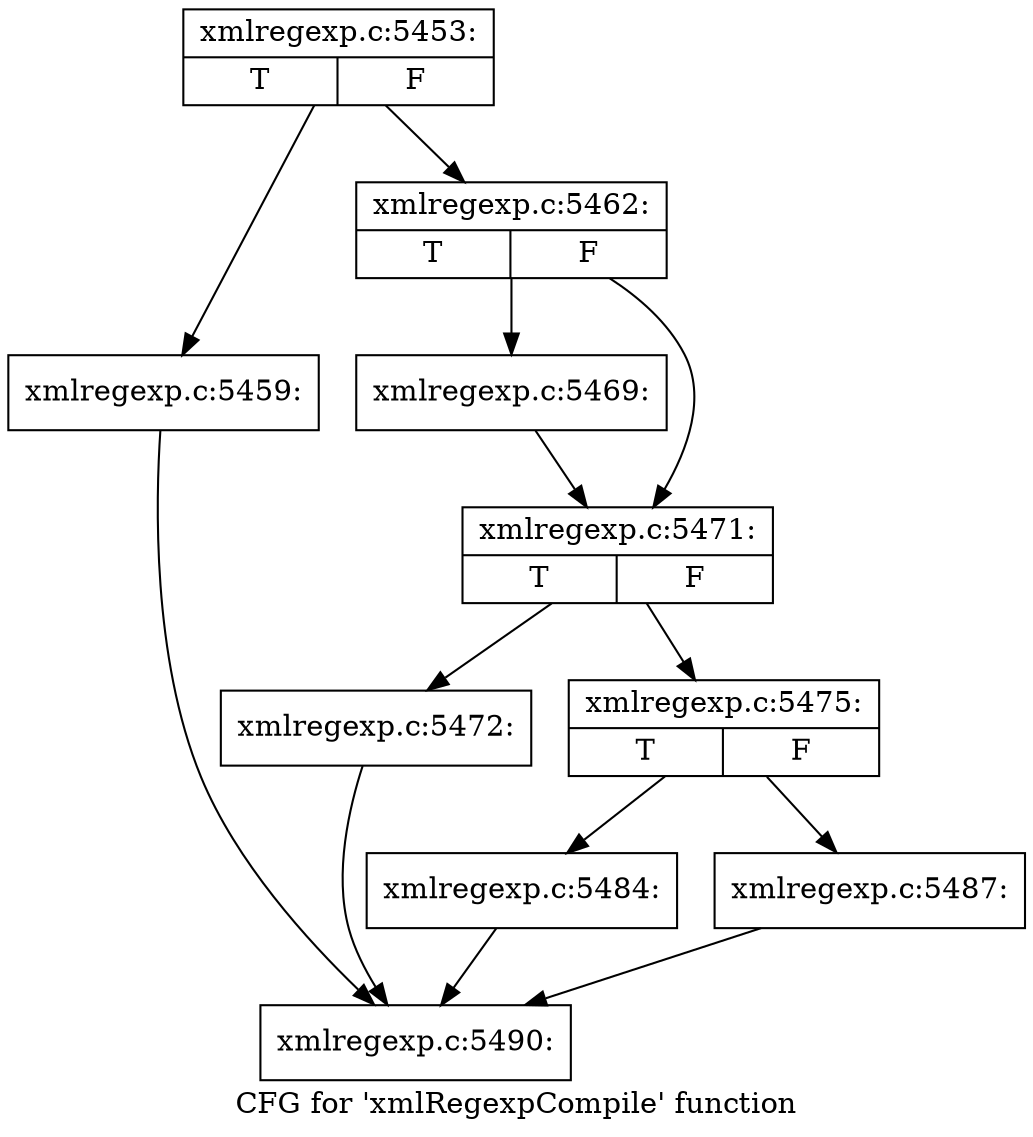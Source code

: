 digraph "CFG for 'xmlRegexpCompile' function" {
	label="CFG for 'xmlRegexpCompile' function";

	Node0x38cc290 [shape=record,label="{xmlregexp.c:5453:|{<s0>T|<s1>F}}"];
	Node0x38cc290 -> Node0x38d5e20;
	Node0x38cc290 -> Node0x38d61b0;
	Node0x38d5e20 [shape=record,label="{xmlregexp.c:5459:}"];
	Node0x38d5e20 -> Node0x38cfea0;
	Node0x38d61b0 [shape=record,label="{xmlregexp.c:5462:|{<s0>T|<s1>F}}"];
	Node0x38d61b0 -> Node0x38d69d0;
	Node0x38d61b0 -> Node0x38d71f0;
	Node0x38d69d0 [shape=record,label="{xmlregexp.c:5469:}"];
	Node0x38d69d0 -> Node0x38d71f0;
	Node0x38d71f0 [shape=record,label="{xmlregexp.c:5471:|{<s0>T|<s1>F}}"];
	Node0x38d71f0 -> Node0x38ddf30;
	Node0x38d71f0 -> Node0x38ddb40;
	Node0x38ddf30 [shape=record,label="{xmlregexp.c:5472:}"];
	Node0x38ddf30 -> Node0x38cfea0;
	Node0x38ddb40 [shape=record,label="{xmlregexp.c:5475:|{<s0>T|<s1>F}}"];
	Node0x38ddb40 -> Node0x38de670;
	Node0x38ddb40 -> Node0x38de9a0;
	Node0x38de670 [shape=record,label="{xmlregexp.c:5484:}"];
	Node0x38de670 -> Node0x38cfea0;
	Node0x38de9a0 [shape=record,label="{xmlregexp.c:5487:}"];
	Node0x38de9a0 -> Node0x38cfea0;
	Node0x38cfea0 [shape=record,label="{xmlregexp.c:5490:}"];
}
